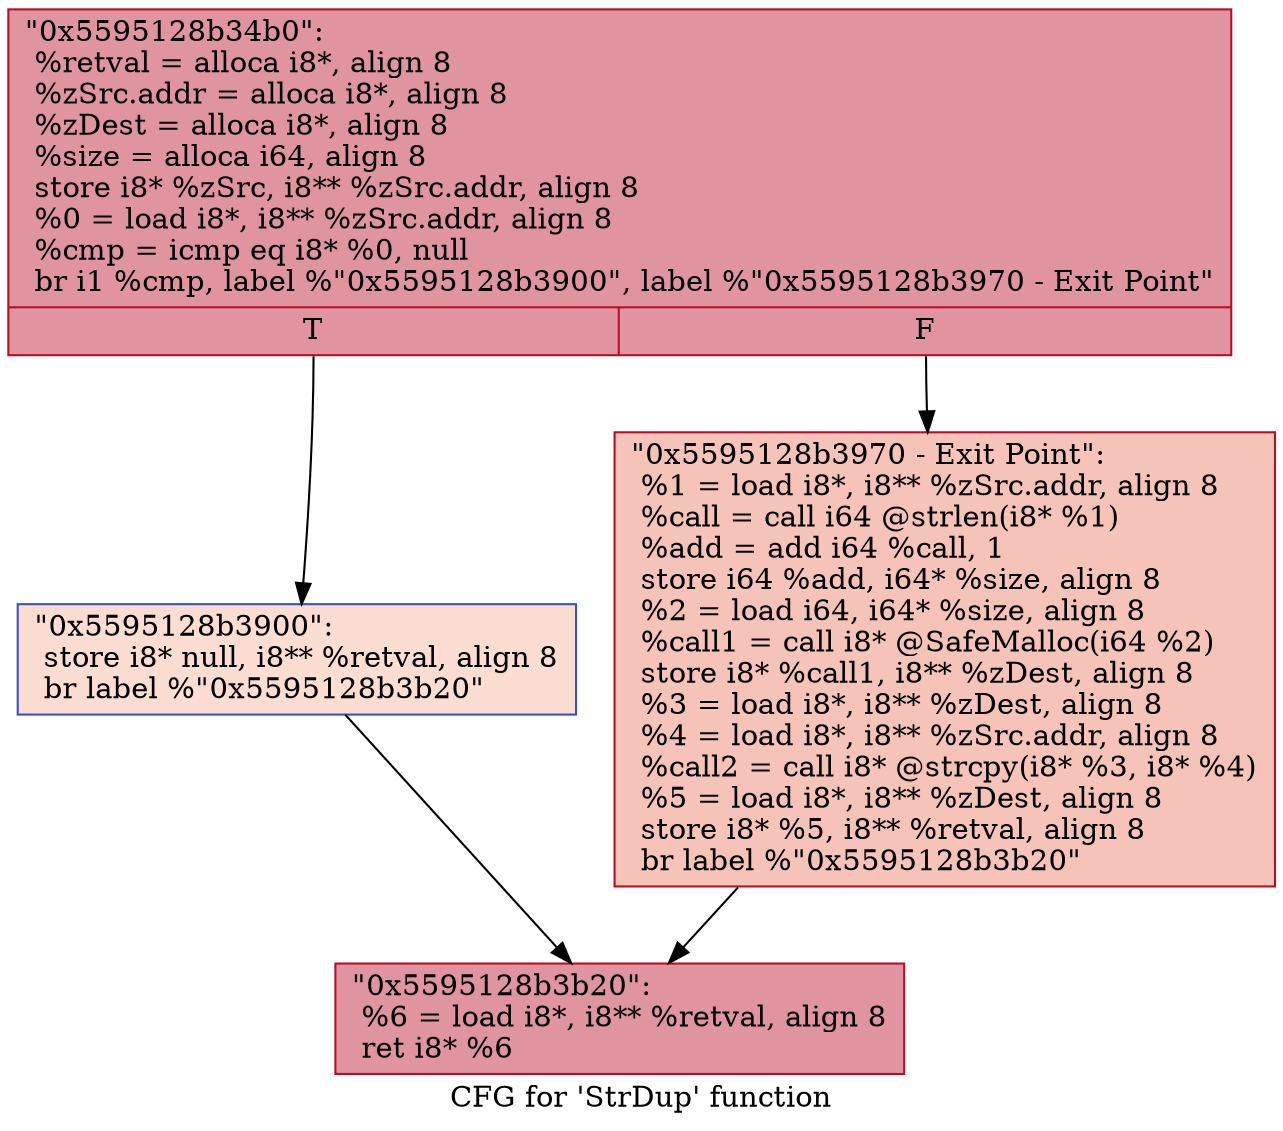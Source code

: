 digraph "CFG for 'StrDup' function" {
	label="CFG for 'StrDup' function";

	Node0x5595128b34b0 [shape=record,color="#b70d28ff", style=filled, fillcolor="#b70d2870",label="{\"0x5595128b34b0\":\l  %retval = alloca i8*, align 8\l  %zSrc.addr = alloca i8*, align 8\l  %zDest = alloca i8*, align 8\l  %size = alloca i64, align 8\l  store i8* %zSrc, i8** %zSrc.addr, align 8\l  %0 = load i8*, i8** %zSrc.addr, align 8\l  %cmp = icmp eq i8* %0, null\l  br i1 %cmp, label %\"0x5595128b3900\", label %\"0x5595128b3970 - Exit Point\"\l|{<s0>T|<s1>F}}"];
	Node0x5595128b34b0:s0 -> Node0x5595128b3900;
	Node0x5595128b34b0:s1 -> Node0x5595128b3970;
	Node0x5595128b3900 [shape=record,color="#3d50c3ff", style=filled, fillcolor="#f7b39670",label="{\"0x5595128b3900\":                                 \l  store i8* null, i8** %retval, align 8\l  br label %\"0x5595128b3b20\"\l}"];
	Node0x5595128b3900 -> Node0x5595128b3b20;
	Node0x5595128b3970 [shape=record,color="#b70d28ff", style=filled, fillcolor="#e8765c70",label="{\"0x5595128b3970 - Exit Point\":                    \l  %1 = load i8*, i8** %zSrc.addr, align 8\l  %call = call i64 @strlen(i8* %1)\l  %add = add i64 %call, 1\l  store i64 %add, i64* %size, align 8\l  %2 = load i64, i64* %size, align 8\l  %call1 = call i8* @SafeMalloc(i64 %2)\l  store i8* %call1, i8** %zDest, align 8\l  %3 = load i8*, i8** %zDest, align 8\l  %4 = load i8*, i8** %zSrc.addr, align 8\l  %call2 = call i8* @strcpy(i8* %3, i8* %4)\l  %5 = load i8*, i8** %zDest, align 8\l  store i8* %5, i8** %retval, align 8\l  br label %\"0x5595128b3b20\"\l}"];
	Node0x5595128b3970 -> Node0x5595128b3b20;
	Node0x5595128b3b20 [shape=record,color="#b70d28ff", style=filled, fillcolor="#b70d2870",label="{\"0x5595128b3b20\":                                 \l  %6 = load i8*, i8** %retval, align 8\l  ret i8* %6\l}"];
}
